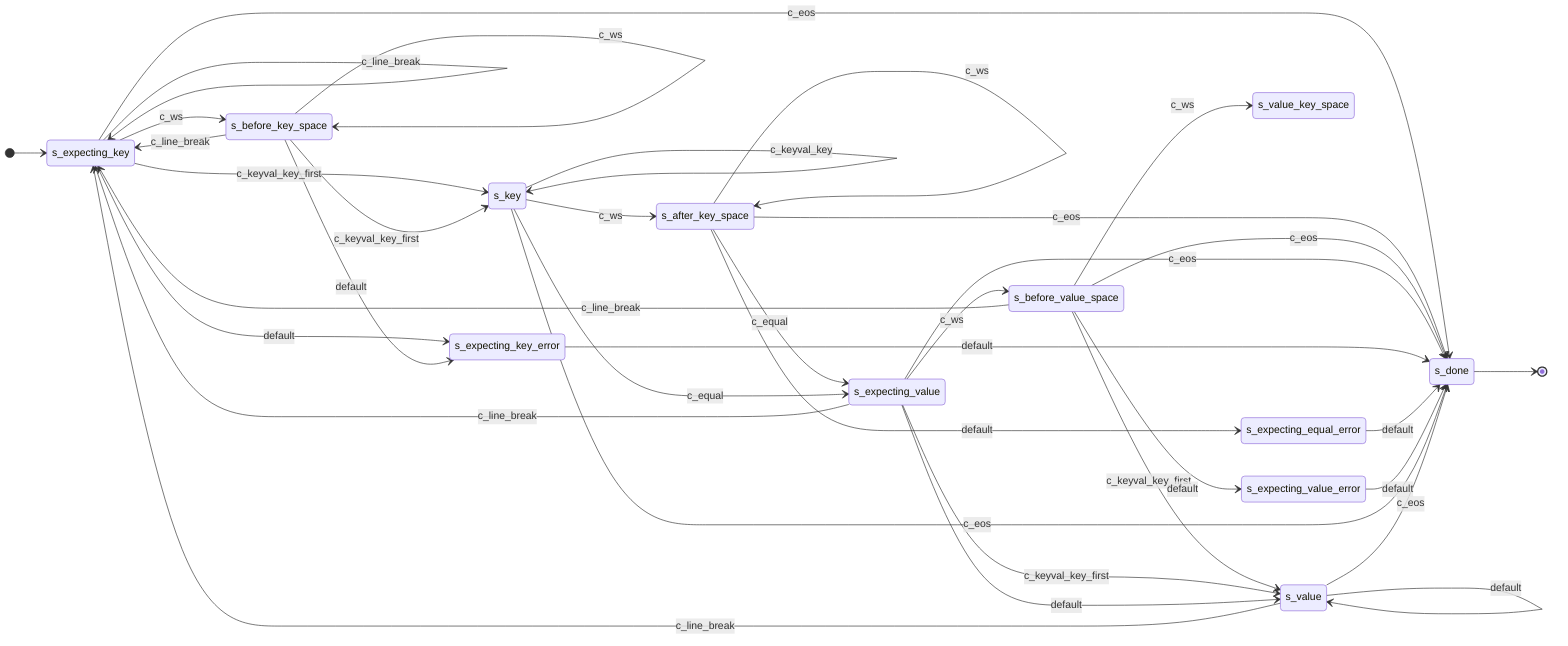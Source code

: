 stateDiagram-v2
  direction LR

  %% s_expecting_key state
  [*] --> s_expecting_key
  s_expecting_key --> s_done: c_eos
  s_expecting_key --> s_expecting_key: c_line_break
  s_expecting_key --> s_before_key_space: c_ws
  s_expecting_key --> s_key: c_keyval_key_first
  s_expecting_key --> s_expecting_key_error: default

  %% s_before_key_space state
  s_before_key_space --> s_before_key_space: c_ws
  s_before_key_space --> s_expecting_key: c_line_break
  s_before_key_space --> s_key: c_keyval_key_first
  s_before_key_space --> s_expecting_key_error: default

  %% s_after_key_space state
  s_after_key_space --> s_after_key_space: c_ws
  s_after_key_space --> s_expecting_value: c_equal
  s_after_key_space --> s_done: c_eos
  s_after_key_space --> s_expecting_equal_error: default

  %% s_before_value_space state
  s_before_value_space --> s_value_key_space: c_ws
  s_before_value_space --> s_expecting_key: c_line_break
  s_before_value_space --> s_value: c_keyval_key_first
  s_before_value_space --> s_done: c_eos
  s_before_value_space --> s_expecting_value_error: default

  %% s_expecting_value state
  s_expecting_value --> s_before_value_space: c_ws
  s_expecting_value --> s_done: c_eos
  s_expecting_value --> s_expecting_key: c_line_break
  s_expecting_value --> s_value: c_keyval_key_first
  s_expecting_value --> s_value: default

  %% s_expecting_key_error state
  s_expecting_key_error --> s_done: default

  %% s_expecting_equal_error state
  s_expecting_equal_error --> s_done: default

  %% s_expecting_value_error state
  s_expecting_value_error --> s_done: default

  %% s_key state
  s_key --> s_key: c_keyval_key
  s_key --> s_expecting_value: c_equal
  s_key --> s_done: c_eos
  s_key --> s_after_key_space: c_ws

  %% s_value state
  s_value --> s_expecting_key: c_line_break
  s_value --> s_done: c_eos
  s_value --> s_value: default

  %% s_done state
  s_done --> [*]